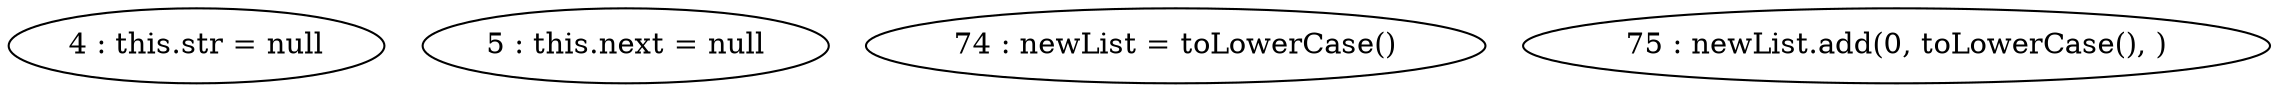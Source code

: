 digraph G {
"4 : this.str = null"
"5 : this.next = null"
"74 : newList = toLowerCase()"
"75 : newList.add(0, toLowerCase(), )"
}